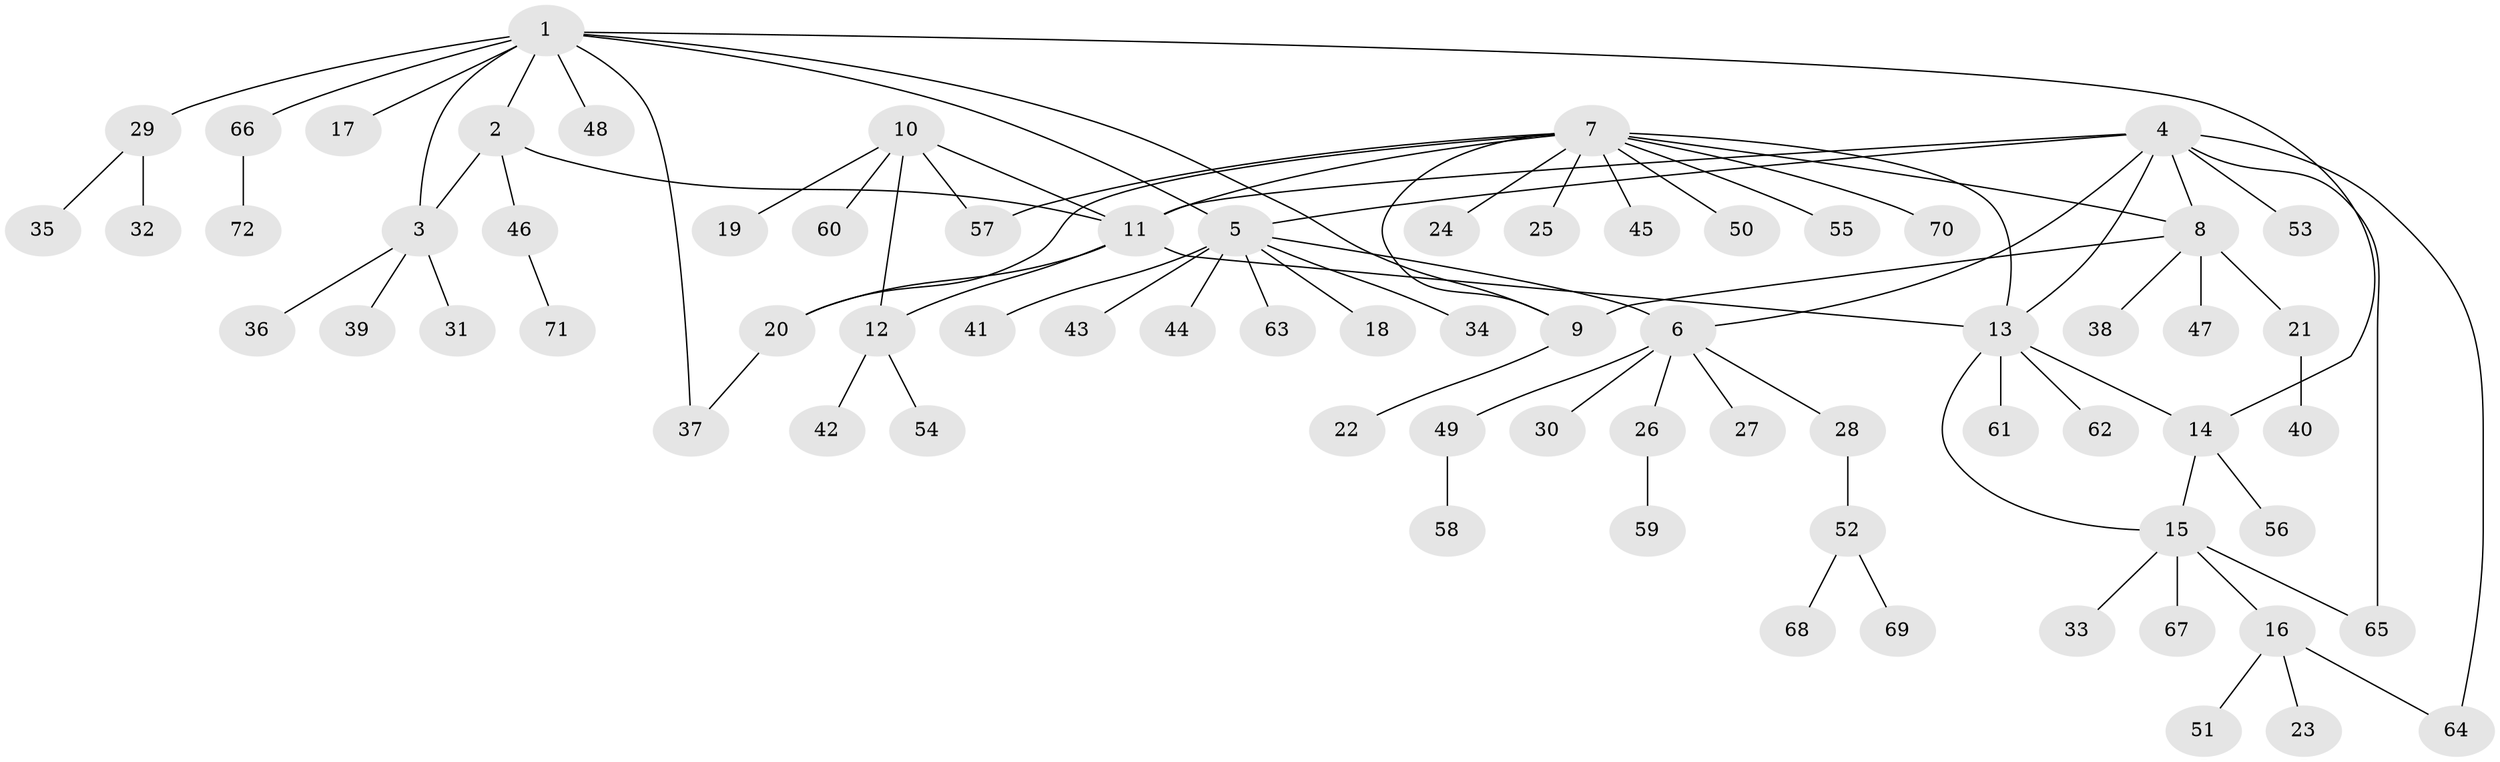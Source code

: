 // coarse degree distribution, {11: 0.03773584905660377, 3: 0.07547169811320754, 7: 0.03773584905660377, 8: 0.05660377358490566, 5: 0.018867924528301886, 2: 0.1320754716981132, 6: 0.018867924528301886, 1: 0.6226415094339622}
// Generated by graph-tools (version 1.1) at 2025/24/03/03/25 07:24:16]
// undirected, 72 vertices, 87 edges
graph export_dot {
graph [start="1"]
  node [color=gray90,style=filled];
  1;
  2;
  3;
  4;
  5;
  6;
  7;
  8;
  9;
  10;
  11;
  12;
  13;
  14;
  15;
  16;
  17;
  18;
  19;
  20;
  21;
  22;
  23;
  24;
  25;
  26;
  27;
  28;
  29;
  30;
  31;
  32;
  33;
  34;
  35;
  36;
  37;
  38;
  39;
  40;
  41;
  42;
  43;
  44;
  45;
  46;
  47;
  48;
  49;
  50;
  51;
  52;
  53;
  54;
  55;
  56;
  57;
  58;
  59;
  60;
  61;
  62;
  63;
  64;
  65;
  66;
  67;
  68;
  69;
  70;
  71;
  72;
  1 -- 2;
  1 -- 3;
  1 -- 5;
  1 -- 9;
  1 -- 14;
  1 -- 17;
  1 -- 29;
  1 -- 37;
  1 -- 48;
  1 -- 66;
  2 -- 3;
  2 -- 11;
  2 -- 46;
  3 -- 31;
  3 -- 36;
  3 -- 39;
  4 -- 5;
  4 -- 6;
  4 -- 8;
  4 -- 11;
  4 -- 13;
  4 -- 53;
  4 -- 64;
  4 -- 65;
  5 -- 6;
  5 -- 18;
  5 -- 34;
  5 -- 41;
  5 -- 43;
  5 -- 44;
  5 -- 63;
  6 -- 26;
  6 -- 27;
  6 -- 28;
  6 -- 30;
  6 -- 49;
  7 -- 8;
  7 -- 9;
  7 -- 11;
  7 -- 13;
  7 -- 20;
  7 -- 24;
  7 -- 25;
  7 -- 45;
  7 -- 50;
  7 -- 55;
  7 -- 57;
  7 -- 70;
  8 -- 9;
  8 -- 21;
  8 -- 38;
  8 -- 47;
  9 -- 22;
  10 -- 11;
  10 -- 12;
  10 -- 19;
  10 -- 57;
  10 -- 60;
  11 -- 12;
  11 -- 13;
  11 -- 20;
  12 -- 42;
  12 -- 54;
  13 -- 14;
  13 -- 15;
  13 -- 61;
  13 -- 62;
  14 -- 15;
  14 -- 56;
  15 -- 16;
  15 -- 33;
  15 -- 65;
  15 -- 67;
  16 -- 23;
  16 -- 51;
  16 -- 64;
  20 -- 37;
  21 -- 40;
  26 -- 59;
  28 -- 52;
  29 -- 32;
  29 -- 35;
  46 -- 71;
  49 -- 58;
  52 -- 68;
  52 -- 69;
  66 -- 72;
}
